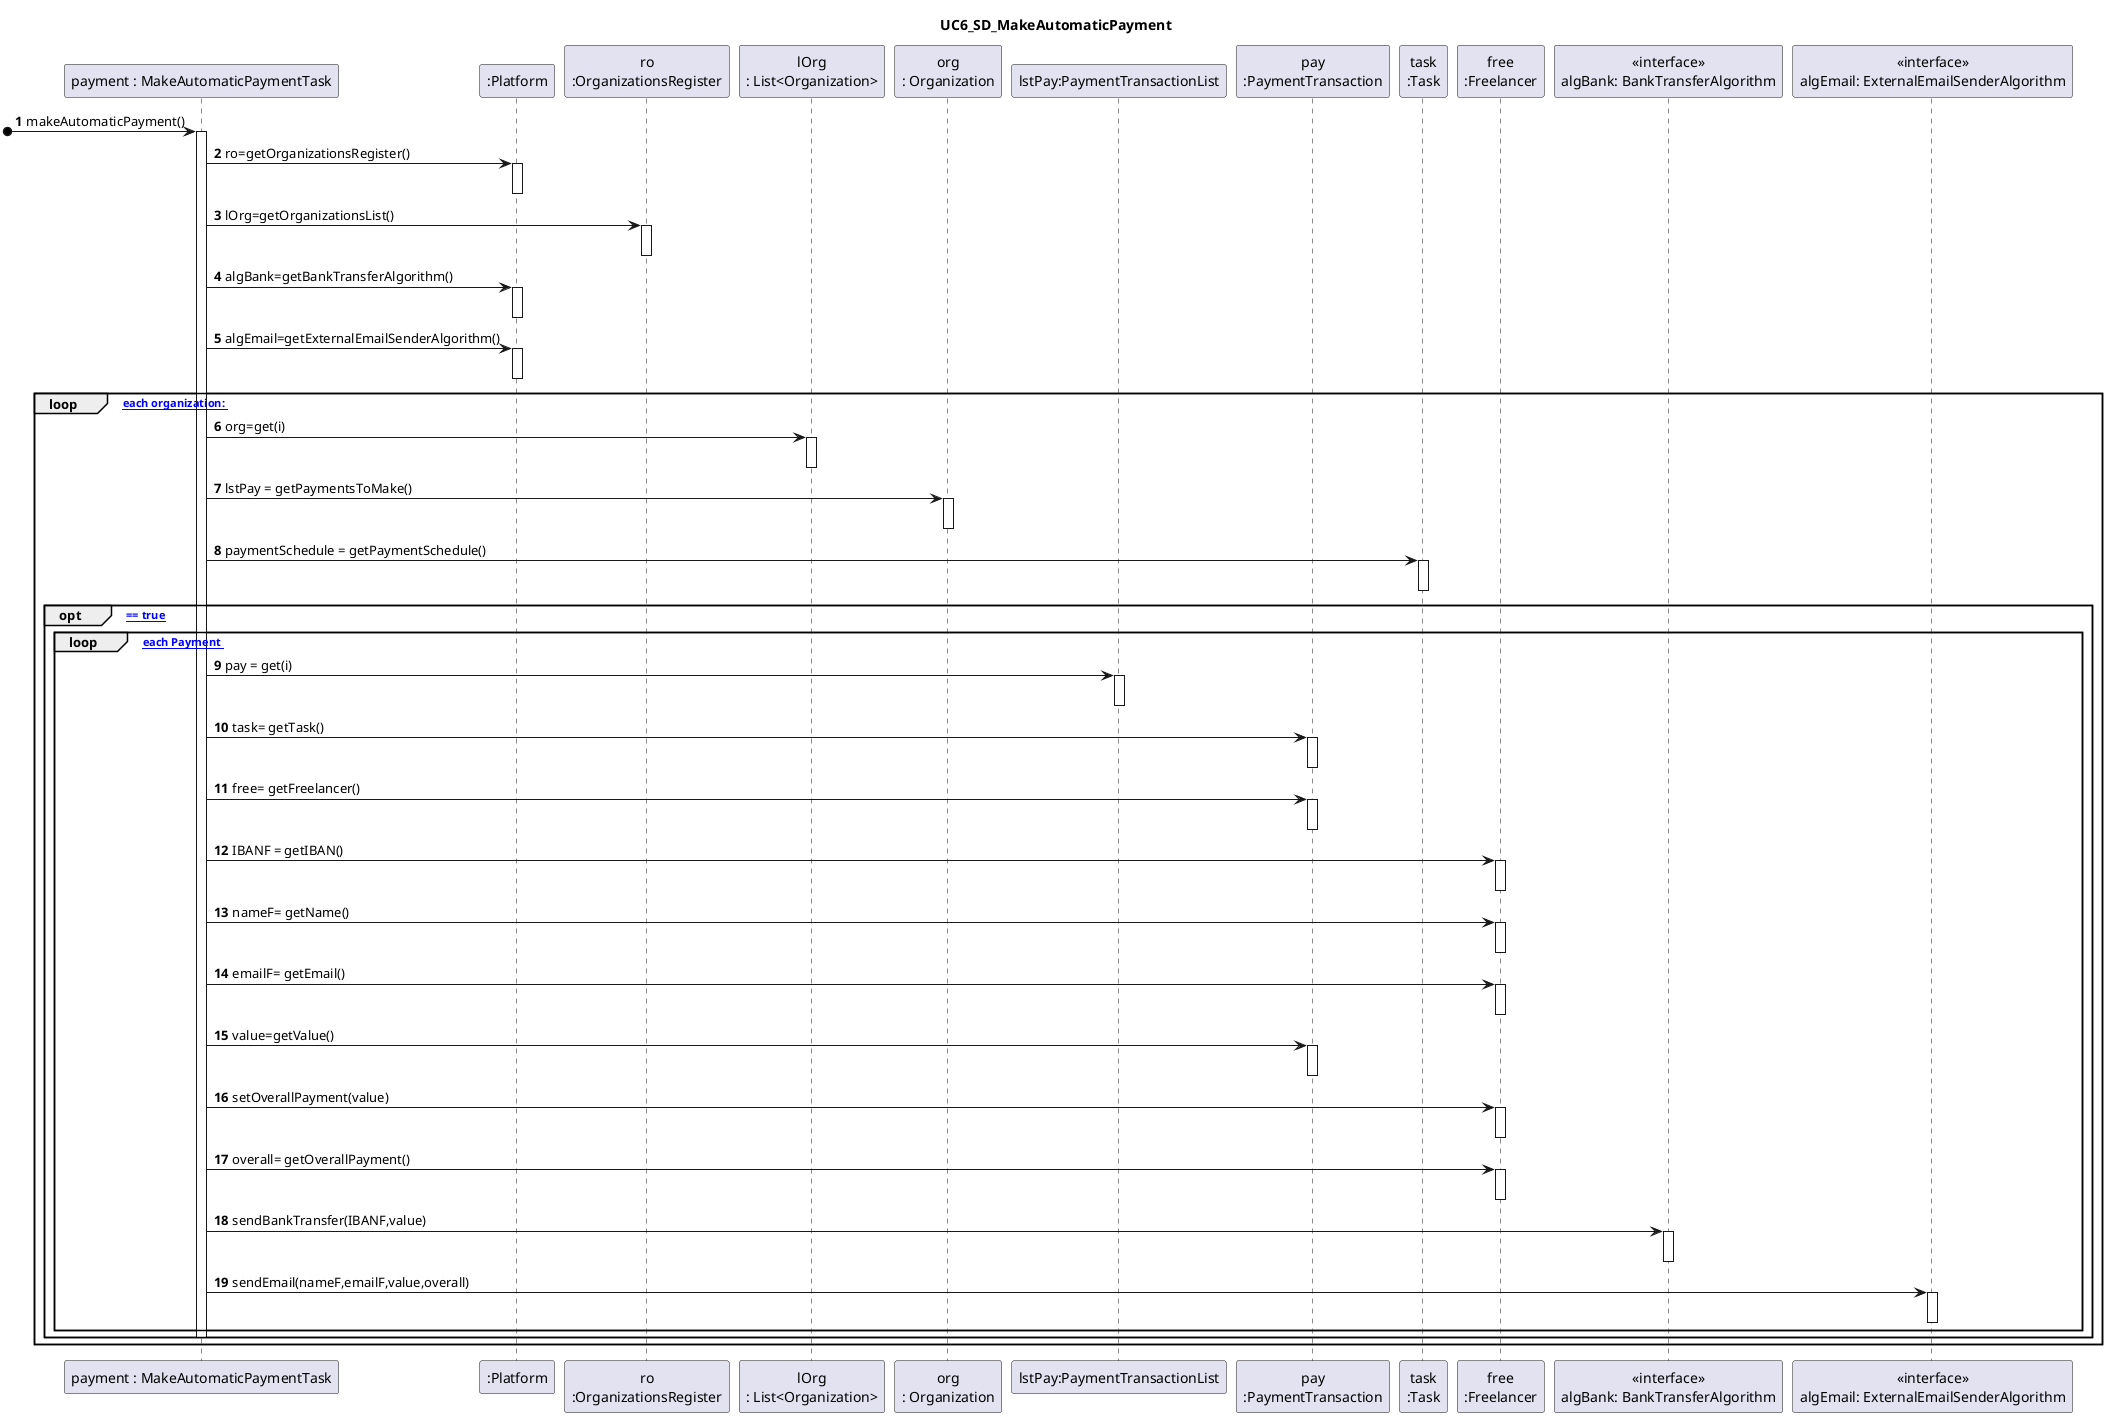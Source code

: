 @startuml
autonumber

title UC6_SD_MakeAutomaticPayment

participant "payment : MakeAutomaticPaymentTask" as MAPS
participant ":Platform" as PLAT
participant "ro\n:OrganizationsRegister" as RO
participant "lOrg\n: List<Organization>" as LORG
participant "org\n: Organization" as ORG
participant "lstPay:PaymentTransactionList" as LP
participant "pay\n:PaymentTransaction" as PT
participant "task\n:Task" as TASK
participant "free\n:Freelancer" as FRL
participant "<<interface>>\nalgBank: BankTransferAlgorithm" as ALG1
participant "<<interface>>\nalgEmail: ExternalEmailSenderAlgorithm" as ALG2


[o-> MAPS : makeAutomaticPayment()
activate MAPS
MAPS -> PLAT :ro=getOrganizationsRegister()
activate PLAT
deactivate PLAT
MAPS -> RO :lOrg=getOrganizationsList()
activate RO
deactivate RO
MAPS -> PLAT : algBank=getBankTransferAlgorithm()
activate PLAT
deactivate PLAT
MAPS -> PLAT : algEmail=getExternalEmailSenderAlgorithm()
activate PLAT
deactivate PLAT
loop [ For each organization: ]
MAPS -> LORG: org=get(i)
activate LORG
deactivate LORG
MAPS-> ORG : lstPay = getPaymentsToMake()
activate ORG
deactivate ORG
MAPS -> TASK : paymentSchedule = getPaymentSchedule()
activate TASK
deactivate TASK
OPT [ paymentSchedule == true]
loop [ For each Payment ]
MAPS -> LP : pay = get(i)
activate LP
deactivate LP
MAPS -> PT : task= getTask()
activate PT
deactivate PT
MAPS -> PT : free= getFreelancer()
activate PT
deactivate PT
MAPS -> FRL: IBANF = getIBAN()
activate FRL
deactivate FRL
MAPS -> FRL: nameF= getName()
activate FRL
deactivate FRL
MAPS -> FRL: emailF= getEmail()
activate FRL
deactivate FRL
MAPS -> PT: value=getValue()
activate PT
deactivate PT
MAPS -> FRL: setOverallPayment(value)
activate FRL
deactivate FRL
MAPS -> FRL: overall= getOverallPayment()
activate FRL
deactivate FRL
MAPS -> ALG1 : sendBankTransfer(IBANF,value)
activate ALG1
deactivate ALG1
MAPS -> ALG2 : sendEmail(nameF,emailF,value,overall)
activate ALG2
deactivate ALG2

end OPT
deactivate MAPS
end loop
end loop


@enduml